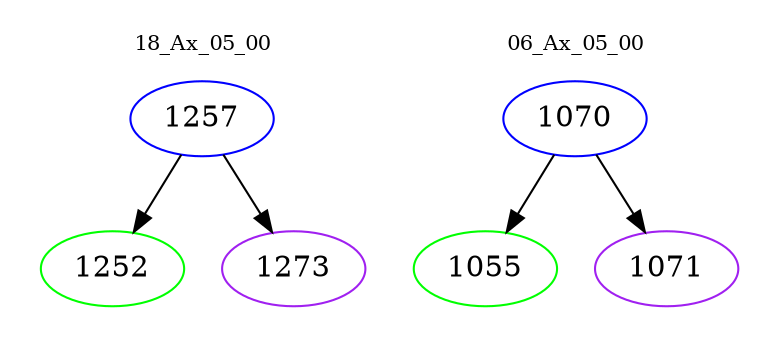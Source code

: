 digraph{
subgraph cluster_0 {
color = white
label = "18_Ax_05_00";
fontsize=10;
T0_1257 [label="1257", color="blue"]
T0_1257 -> T0_1252 [color="black"]
T0_1252 [label="1252", color="green"]
T0_1257 -> T0_1273 [color="black"]
T0_1273 [label="1273", color="purple"]
}
subgraph cluster_1 {
color = white
label = "06_Ax_05_00";
fontsize=10;
T1_1070 [label="1070", color="blue"]
T1_1070 -> T1_1055 [color="black"]
T1_1055 [label="1055", color="green"]
T1_1070 -> T1_1071 [color="black"]
T1_1071 [label="1071", color="purple"]
}
}
